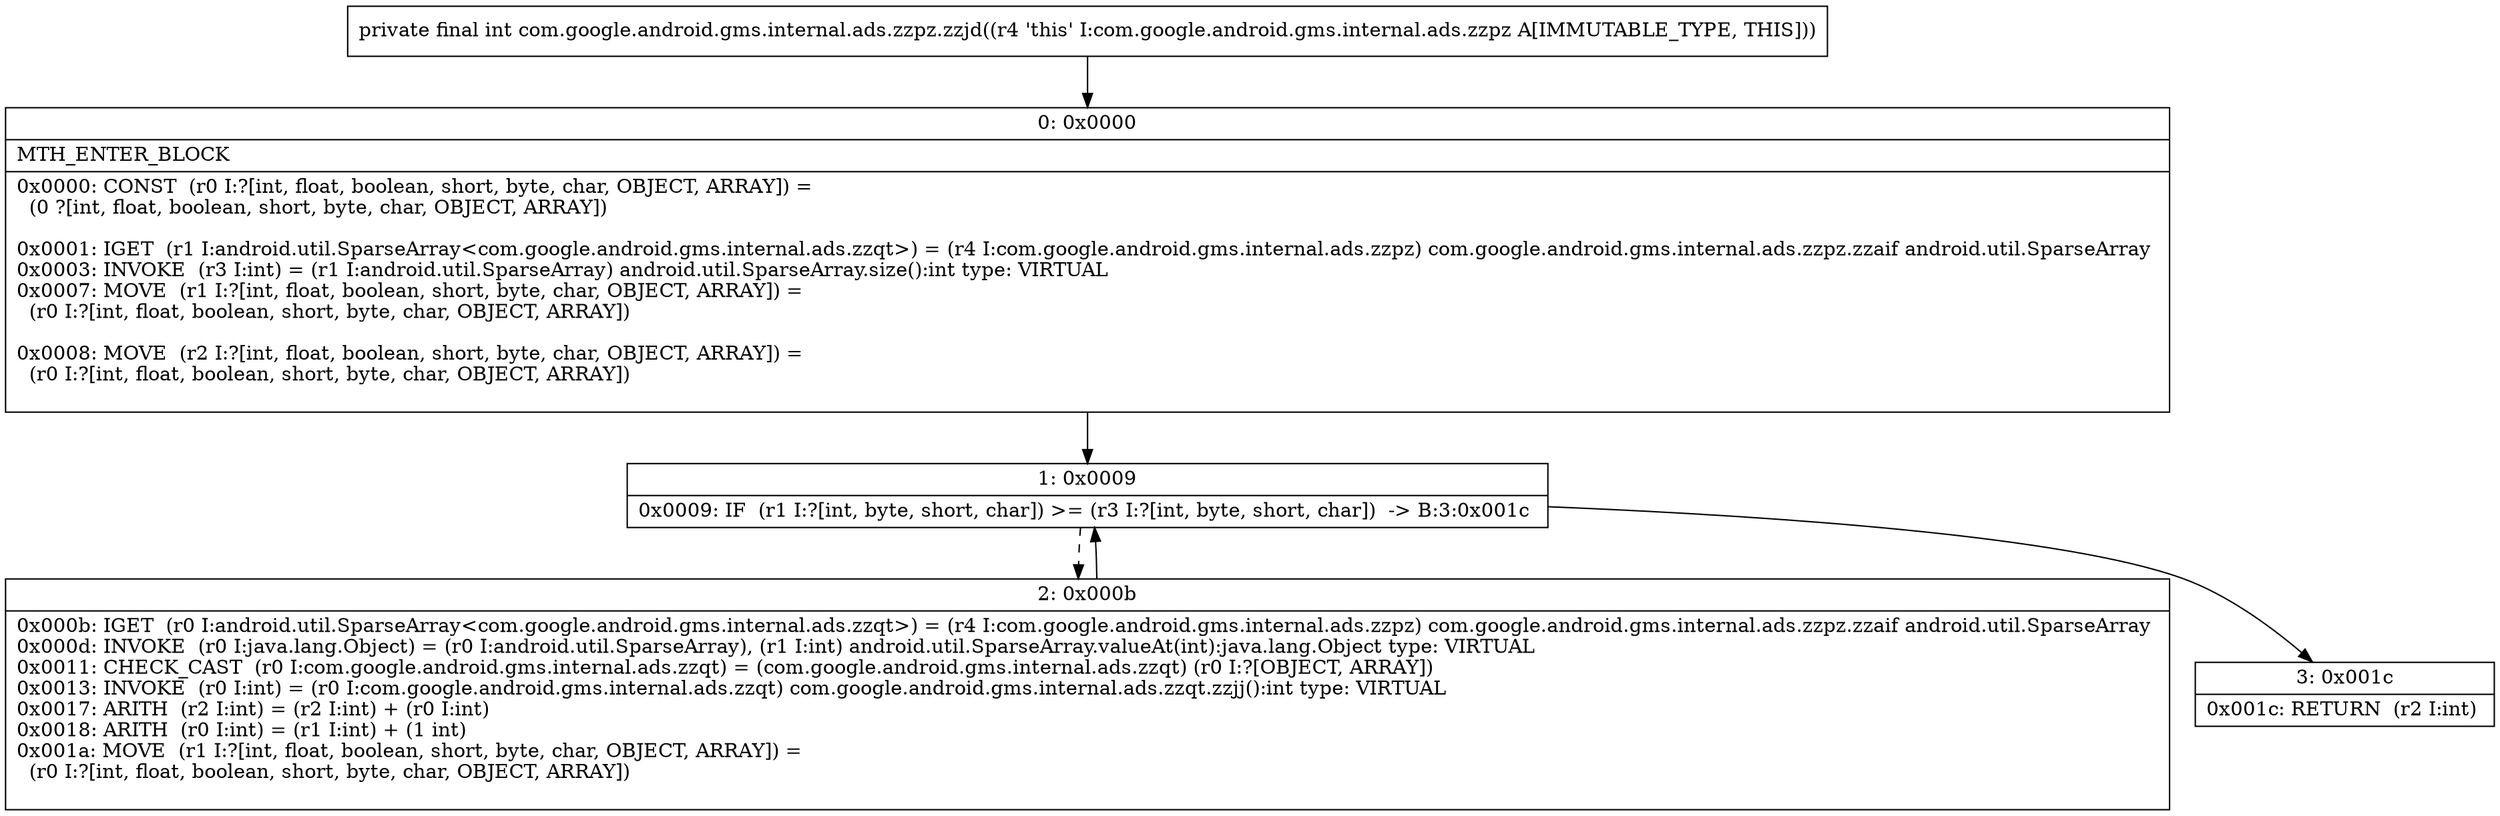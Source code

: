 digraph "CFG forcom.google.android.gms.internal.ads.zzpz.zzjd()I" {
Node_0 [shape=record,label="{0\:\ 0x0000|MTH_ENTER_BLOCK\l|0x0000: CONST  (r0 I:?[int, float, boolean, short, byte, char, OBJECT, ARRAY]) = \l  (0 ?[int, float, boolean, short, byte, char, OBJECT, ARRAY])\l \l0x0001: IGET  (r1 I:android.util.SparseArray\<com.google.android.gms.internal.ads.zzqt\>) = (r4 I:com.google.android.gms.internal.ads.zzpz) com.google.android.gms.internal.ads.zzpz.zzaif android.util.SparseArray \l0x0003: INVOKE  (r3 I:int) = (r1 I:android.util.SparseArray) android.util.SparseArray.size():int type: VIRTUAL \l0x0007: MOVE  (r1 I:?[int, float, boolean, short, byte, char, OBJECT, ARRAY]) = \l  (r0 I:?[int, float, boolean, short, byte, char, OBJECT, ARRAY])\l \l0x0008: MOVE  (r2 I:?[int, float, boolean, short, byte, char, OBJECT, ARRAY]) = \l  (r0 I:?[int, float, boolean, short, byte, char, OBJECT, ARRAY])\l \l}"];
Node_1 [shape=record,label="{1\:\ 0x0009|0x0009: IF  (r1 I:?[int, byte, short, char]) \>= (r3 I:?[int, byte, short, char])  \-\> B:3:0x001c \l}"];
Node_2 [shape=record,label="{2\:\ 0x000b|0x000b: IGET  (r0 I:android.util.SparseArray\<com.google.android.gms.internal.ads.zzqt\>) = (r4 I:com.google.android.gms.internal.ads.zzpz) com.google.android.gms.internal.ads.zzpz.zzaif android.util.SparseArray \l0x000d: INVOKE  (r0 I:java.lang.Object) = (r0 I:android.util.SparseArray), (r1 I:int) android.util.SparseArray.valueAt(int):java.lang.Object type: VIRTUAL \l0x0011: CHECK_CAST  (r0 I:com.google.android.gms.internal.ads.zzqt) = (com.google.android.gms.internal.ads.zzqt) (r0 I:?[OBJECT, ARRAY]) \l0x0013: INVOKE  (r0 I:int) = (r0 I:com.google.android.gms.internal.ads.zzqt) com.google.android.gms.internal.ads.zzqt.zzjj():int type: VIRTUAL \l0x0017: ARITH  (r2 I:int) = (r2 I:int) + (r0 I:int) \l0x0018: ARITH  (r0 I:int) = (r1 I:int) + (1 int) \l0x001a: MOVE  (r1 I:?[int, float, boolean, short, byte, char, OBJECT, ARRAY]) = \l  (r0 I:?[int, float, boolean, short, byte, char, OBJECT, ARRAY])\l \l}"];
Node_3 [shape=record,label="{3\:\ 0x001c|0x001c: RETURN  (r2 I:int) \l}"];
MethodNode[shape=record,label="{private final int com.google.android.gms.internal.ads.zzpz.zzjd((r4 'this' I:com.google.android.gms.internal.ads.zzpz A[IMMUTABLE_TYPE, THIS])) }"];
MethodNode -> Node_0;
Node_0 -> Node_1;
Node_1 -> Node_2[style=dashed];
Node_1 -> Node_3;
Node_2 -> Node_1;
}

